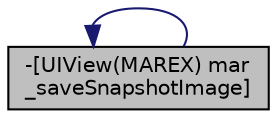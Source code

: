 digraph "-[UIView(MAREX) mar_saveSnapshotImage]"
{
  edge [fontname="Helvetica",fontsize="10",labelfontname="Helvetica",labelfontsize="10"];
  node [fontname="Helvetica",fontsize="10",shape=record];
  rankdir="LR";
  Node23 [label="-[UIView(MAREX) mar\l_saveSnapshotImage]",height=0.2,width=0.4,color="black", fillcolor="grey75", style="filled", fontcolor="black"];
  Node23 -> Node23 [dir="back",color="midnightblue",fontsize="10",style="solid",fontname="Helvetica"];
}
